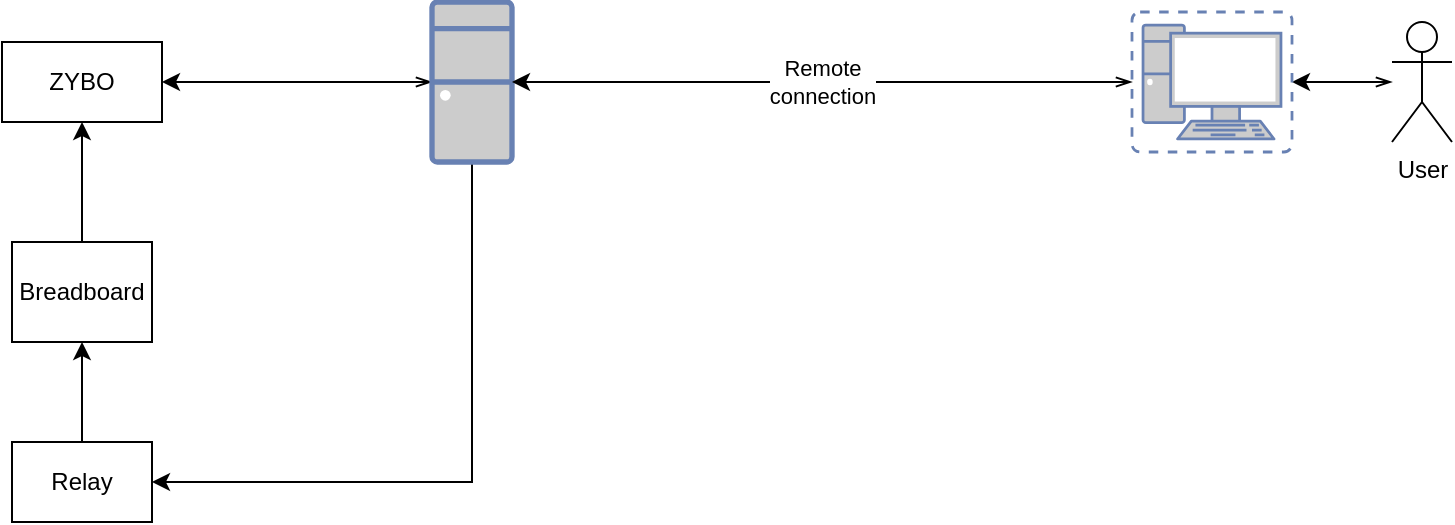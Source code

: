 <mxfile version="20.8.5" type="github">
  <diagram id="Nah-DqWFfDadvFGV0yu5" name="Page-1">
    <mxGraphModel dx="868" dy="675" grid="1" gridSize="10" guides="1" tooltips="1" connect="1" arrows="1" fold="1" page="1" pageScale="1" pageWidth="827" pageHeight="1169" math="0" shadow="0">
      <root>
        <mxCell id="0" />
        <mxCell id="1" parent="0" />
        <mxCell id="UC8xZoN8R8q6MZUwKy9k-12" style="edgeStyle=orthogonalEdgeStyle;rounded=0;orthogonalLoop=1;jettySize=auto;html=1;entryX=1;entryY=0.5;entryDx=0;entryDy=0;endArrow=classic;endFill=1;strokeColor=default;startArrow=openThin;startFill=0;" edge="1" parent="1" source="UC8xZoN8R8q6MZUwKy9k-5" target="UC8xZoN8R8q6MZUwKy9k-8">
          <mxGeometry relative="1" as="geometry" />
        </mxCell>
        <mxCell id="UC8xZoN8R8q6MZUwKy9k-13" style="edgeStyle=orthogonalEdgeStyle;rounded=0;orthogonalLoop=1;jettySize=auto;html=1;entryX=0;entryY=0.5;entryDx=0;entryDy=0;" edge="1" parent="1" source="UC8xZoN8R8q6MZUwKy9k-5" target="UC8xZoN8R8q6MZUwKy9k-11">
          <mxGeometry relative="1" as="geometry">
            <mxPoint x="120" y="360" as="targetPoint" />
            <Array as="points">
              <mxPoint x="270" y="350" />
            </Array>
          </mxGeometry>
        </mxCell>
        <mxCell id="UC8xZoN8R8q6MZUwKy9k-5" value="" style="fontColor=#0066CC;verticalAlign=top;verticalLabelPosition=bottom;labelPosition=center;align=center;html=1;outlineConnect=0;fillColor=#CCCCCC;strokeColor=#6881B3;gradientColor=none;gradientDirection=north;strokeWidth=2;shape=mxgraph.networks.desktop_pc;" vertex="1" parent="1">
          <mxGeometry x="250" y="110" width="40" height="80" as="geometry" />
        </mxCell>
        <mxCell id="UC8xZoN8R8q6MZUwKy9k-8" value="ZYBO" style="rounded=0;whiteSpace=wrap;html=1;" vertex="1" parent="1">
          <mxGeometry x="35" y="130" width="80" height="40" as="geometry" />
        </mxCell>
        <mxCell id="UC8xZoN8R8q6MZUwKy9k-16" value="" style="edgeStyle=orthogonalEdgeStyle;rounded=0;orthogonalLoop=1;jettySize=auto;html=1;" edge="1" parent="1" source="UC8xZoN8R8q6MZUwKy9k-11" target="UC8xZoN8R8q6MZUwKy9k-15">
          <mxGeometry relative="1" as="geometry" />
        </mxCell>
        <mxCell id="UC8xZoN8R8q6MZUwKy9k-11" value="Relay" style="rounded=0;whiteSpace=wrap;html=1;rotation=0;direction=west;" vertex="1" parent="1">
          <mxGeometry x="40" y="330" width="70" height="40" as="geometry" />
        </mxCell>
        <mxCell id="UC8xZoN8R8q6MZUwKy9k-17" value="" style="edgeStyle=orthogonalEdgeStyle;rounded=0;orthogonalLoop=1;jettySize=auto;html=1;" edge="1" parent="1" source="UC8xZoN8R8q6MZUwKy9k-15" target="UC8xZoN8R8q6MZUwKy9k-8">
          <mxGeometry relative="1" as="geometry" />
        </mxCell>
        <mxCell id="UC8xZoN8R8q6MZUwKy9k-15" value="Breadboard" style="rounded=0;whiteSpace=wrap;html=1;" vertex="1" parent="1">
          <mxGeometry x="40" y="230" width="70" height="50" as="geometry" />
        </mxCell>
        <mxCell id="UC8xZoN8R8q6MZUwKy9k-21" value="" style="edgeStyle=orthogonalEdgeStyle;rounded=0;orthogonalLoop=1;jettySize=auto;html=1;strokeColor=default;startArrow=openThin;startFill=0;endArrow=classic;endFill=1;" edge="1" parent="1" source="UC8xZoN8R8q6MZUwKy9k-18" target="UC8xZoN8R8q6MZUwKy9k-19">
          <mxGeometry relative="1" as="geometry" />
        </mxCell>
        <mxCell id="UC8xZoN8R8q6MZUwKy9k-18" value="User" style="shape=umlActor;verticalLabelPosition=bottom;verticalAlign=top;html=1;outlineConnect=0;" vertex="1" parent="1">
          <mxGeometry x="730" y="120" width="30" height="60" as="geometry" />
        </mxCell>
        <mxCell id="UC8xZoN8R8q6MZUwKy9k-22" value="Remote&lt;br&gt;connection" style="edgeStyle=orthogonalEdgeStyle;rounded=0;orthogonalLoop=1;jettySize=auto;html=1;strokeColor=default;startArrow=openThin;startFill=0;endArrow=classic;endFill=1;entryX=1;entryY=0.5;entryDx=0;entryDy=0;entryPerimeter=0;" edge="1" parent="1" source="UC8xZoN8R8q6MZUwKy9k-19" target="UC8xZoN8R8q6MZUwKy9k-5">
          <mxGeometry relative="1" as="geometry">
            <mxPoint x="510" y="150" as="targetPoint" />
          </mxGeometry>
        </mxCell>
        <mxCell id="UC8xZoN8R8q6MZUwKy9k-19" value="" style="fontColor=#0066CC;verticalAlign=top;verticalLabelPosition=bottom;labelPosition=center;align=center;html=1;outlineConnect=0;fillColor=#CCCCCC;strokeColor=#6881B3;gradientColor=none;gradientDirection=north;strokeWidth=2;shape=mxgraph.networks.virtual_pc;" vertex="1" parent="1">
          <mxGeometry x="600" y="115" width="80" height="70" as="geometry" />
        </mxCell>
      </root>
    </mxGraphModel>
  </diagram>
</mxfile>
